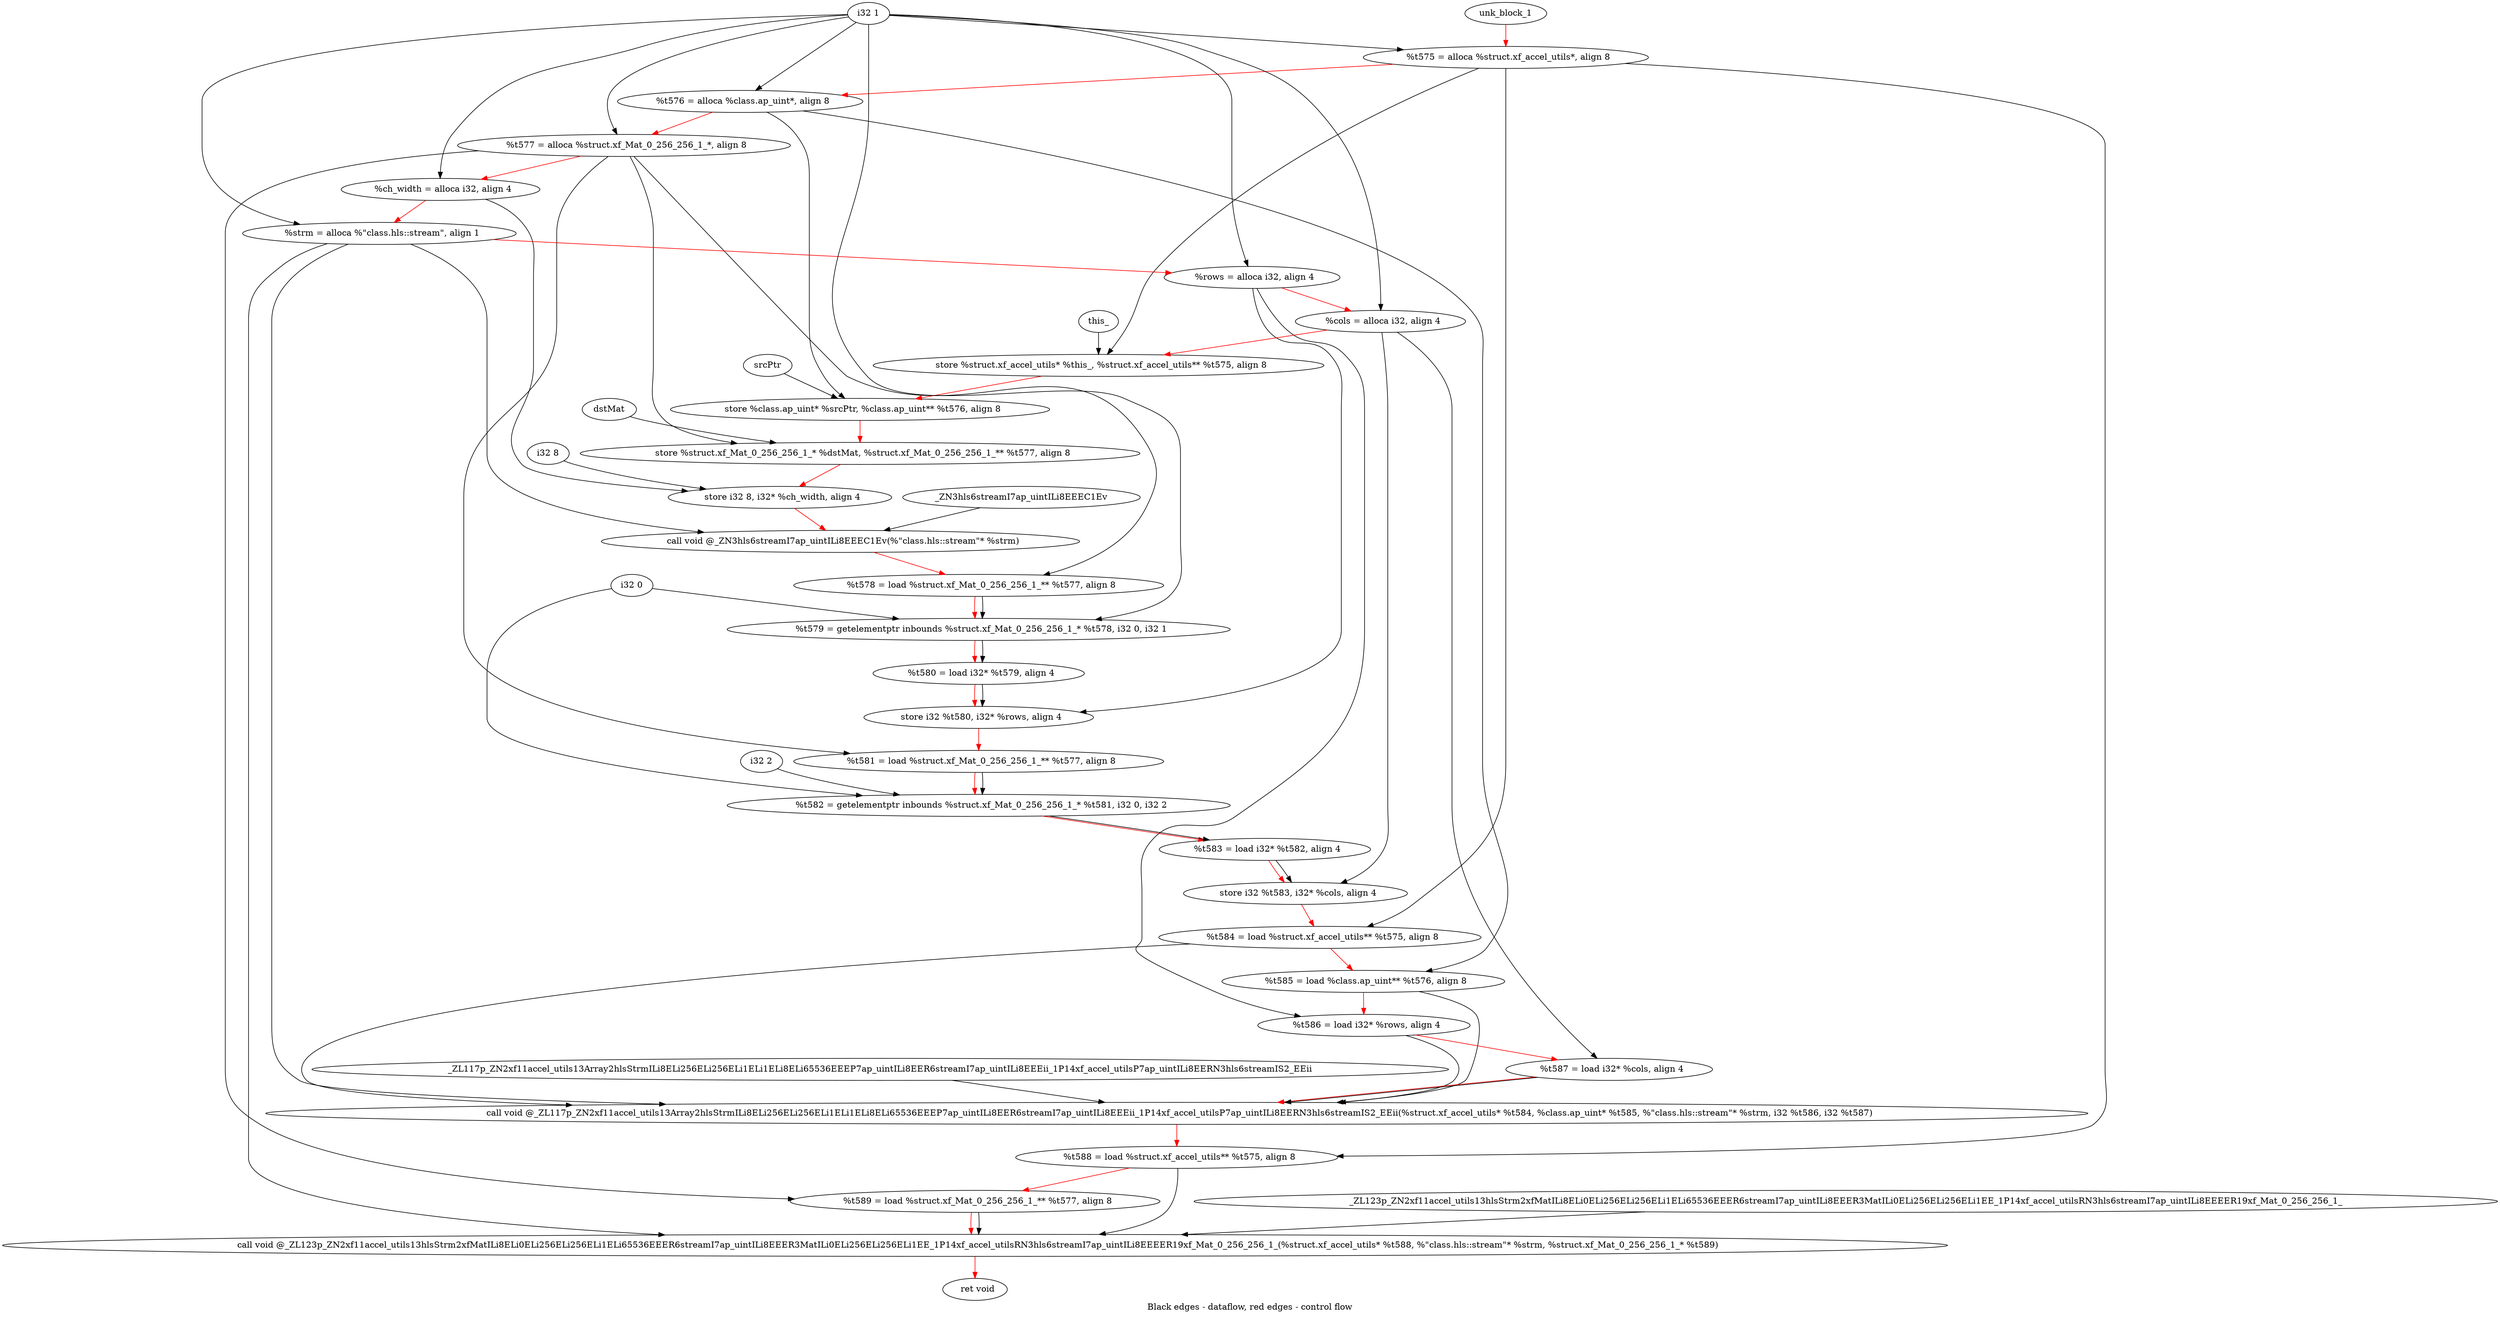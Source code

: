 digraph G {
compound=true
label="Black edges - dataflow, red edges - control flow"
"t575" [label="  %t575 = alloca %struct.xf_accel_utils*, align 8"]
"t576" [label="  %t576 = alloca %class.ap_uint*, align 8"]
"t577" [label="  %t577 = alloca %struct.xf_Mat_0_256_256_1_*, align 8"]
"ch_width" [label="  %ch_width = alloca i32, align 4"]
"strm" [label="  %strm = alloca %\"class.hls::stream\", align 1"]
"rows" [label="  %rows = alloca i32, align 4"]
"cols" [label="  %cols = alloca i32, align 4"]
"_1" [label="  store %struct.xf_accel_utils* %this_, %struct.xf_accel_utils** %t575, align 8"]
"_2" [label="  store %class.ap_uint* %srcPtr, %class.ap_uint** %t576, align 8"]
"_3" [label="  store %struct.xf_Mat_0_256_256_1_* %dstMat, %struct.xf_Mat_0_256_256_1_** %t577, align 8"]
"_4" [label="  store i32 8, i32* %ch_width, align 4"]
"_5" [label="  call void @_ZN3hls6streamI7ap_uintILi8EEEC1Ev(%\"class.hls::stream\"* %strm)"]
"t578" [label="  %t578 = load %struct.xf_Mat_0_256_256_1_** %t577, align 8"]
"t579" [label="  %t579 = getelementptr inbounds %struct.xf_Mat_0_256_256_1_* %t578, i32 0, i32 1"]
"t580" [label="  %t580 = load i32* %t579, align 4"]
"_6" [label="  store i32 %t580, i32* %rows, align 4"]
"t581" [label="  %t581 = load %struct.xf_Mat_0_256_256_1_** %t577, align 8"]
"t582" [label="  %t582 = getelementptr inbounds %struct.xf_Mat_0_256_256_1_* %t581, i32 0, i32 2"]
"t583" [label="  %t583 = load i32* %t582, align 4"]
"_7" [label="  store i32 %t583, i32* %cols, align 4"]
"t584" [label="  %t584 = load %struct.xf_accel_utils** %t575, align 8"]
"t585" [label="  %t585 = load %class.ap_uint** %t576, align 8"]
"t586" [label="  %t586 = load i32* %rows, align 4"]
"t587" [label="  %t587 = load i32* %cols, align 4"]
"_8" [label="  call void @_ZL117p_ZN2xf11accel_utils13Array2hlsStrmILi8ELi256ELi256ELi1ELi1ELi8ELi65536EEEP7ap_uintILi8EER6streamI7ap_uintILi8EEEii_1P14xf_accel_utilsP7ap_uintILi8EERN3hls6streamIS2_EEii(%struct.xf_accel_utils* %t584, %class.ap_uint* %t585, %\"class.hls::stream\"* %strm, i32 %t586, i32 %t587)"]
"t588" [label="  %t588 = load %struct.xf_accel_utils** %t575, align 8"]
"t589" [label="  %t589 = load %struct.xf_Mat_0_256_256_1_** %t577, align 8"]
"_9" [label="  call void @_ZL123p_ZN2xf11accel_utils13hlsStrm2xfMatILi8ELi0ELi256ELi256ELi1ELi65536EEER6streamI7ap_uintILi8EEER3MatILi0ELi256ELi256ELi1EE_1P14xf_accel_utilsRN3hls6streamI7ap_uintILi8EEEER19xf_Mat_0_256_256_1_(%struct.xf_accel_utils* %t588, %\"class.hls::stream\"* %strm, %struct.xf_Mat_0_256_256_1_* %t589)"]
"_10" [label="  ret void"]
"unk_block_1" -> "t575"[color=red]
"i32 1" -> "t575"
"t575" -> "t576"[color=red weight=2]
"i32 1" -> "t576"
"t576" -> "t577"[color=red weight=2]
"i32 1" -> "t577"
"t577" -> "ch_width"[color=red weight=2]
"i32 1" -> "ch_width"
"ch_width" -> "strm"[color=red weight=2]
"i32 1" -> "strm"
"strm" -> "rows"[color=red weight=2]
"i32 1" -> "rows"
"rows" -> "cols"[color=red weight=2]
"i32 1" -> "cols"
"cols" -> "_1"[color=red weight=2]
"this_" -> "_1"
"t575" -> "_1"
"_1" -> "_2"[color=red weight=2]
"srcPtr" -> "_2"
"t576" -> "_2"
"_2" -> "_3"[color=red weight=2]
"dstMat" -> "_3"
"t577" -> "_3"
"_3" -> "_4"[color=red weight=2]
"i32 8" -> "_4"
"ch_width" -> "_4"
"_4" -> "_5"[color=red weight=2]
"strm" -> "_5"
"_ZN3hls6streamI7ap_uintILi8EEEC1Ev" -> "_5"
"_5" -> "t578"[color=red weight=2]
"t577" -> "t578"
"t578" -> "t579"[color=red weight=2]
"t578" -> "t579"
"i32 0" -> "t579"
"i32 1" -> "t579"
"t579" -> "t580"[color=red weight=2]
"t579" -> "t580"
"t580" -> "_6"[color=red weight=2]
"t580" -> "_6"
"rows" -> "_6"
"_6" -> "t581"[color=red weight=2]
"t577" -> "t581"
"t581" -> "t582"[color=red weight=2]
"t581" -> "t582"
"i32 0" -> "t582"
"i32 2" -> "t582"
"t582" -> "t583"[color=red weight=2]
"t582" -> "t583"
"t583" -> "_7"[color=red weight=2]
"t583" -> "_7"
"cols" -> "_7"
"_7" -> "t584"[color=red weight=2]
"t575" -> "t584"
"t584" -> "t585"[color=red weight=2]
"t576" -> "t585"
"t585" -> "t586"[color=red weight=2]
"rows" -> "t586"
"t586" -> "t587"[color=red weight=2]
"cols" -> "t587"
"t587" -> "_8"[color=red weight=2]
"t584" -> "_8"
"t585" -> "_8"
"strm" -> "_8"
"t586" -> "_8"
"t587" -> "_8"
"_ZL117p_ZN2xf11accel_utils13Array2hlsStrmILi8ELi256ELi256ELi1ELi1ELi8ELi65536EEEP7ap_uintILi8EER6streamI7ap_uintILi8EEEii_1P14xf_accel_utilsP7ap_uintILi8EERN3hls6streamIS2_EEii" -> "_8"
"_8" -> "t588"[color=red weight=2]
"t575" -> "t588"
"t588" -> "t589"[color=red weight=2]
"t577" -> "t589"
"t589" -> "_9"[color=red weight=2]
"t588" -> "_9"
"strm" -> "_9"
"t589" -> "_9"
"_ZL123p_ZN2xf11accel_utils13hlsStrm2xfMatILi8ELi0ELi256ELi256ELi1ELi65536EEER6streamI7ap_uintILi8EEER3MatILi0ELi256ELi256ELi1EE_1P14xf_accel_utilsRN3hls6streamI7ap_uintILi8EEEER19xf_Mat_0_256_256_1_" -> "_9"
"_9" -> "_10"[color=red weight=2]

}

